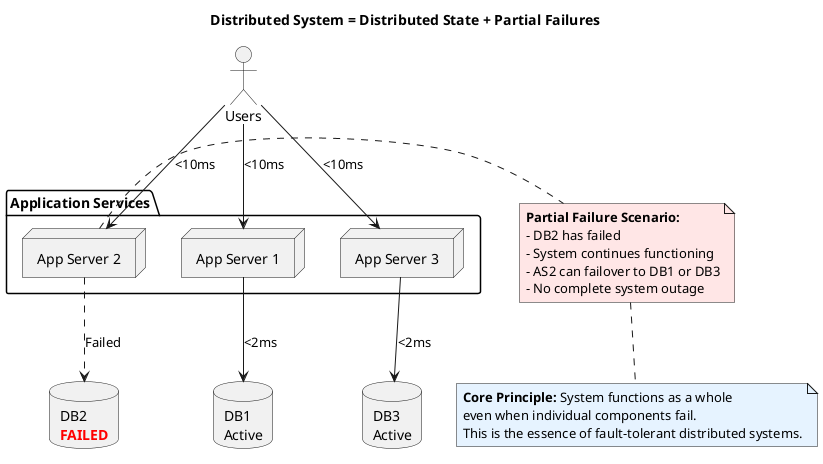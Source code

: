 @startuml

title Distributed System = Distributed State + Partial Failures

actor "Users" as Users
package "Application Services" {
  node "App Server 1" as AS1
  node "App Server 2" as AS2
  node "App Server 3" as AS3
}

database DB1 [
DB1
Active
]

database DB2_failed [
DB2
<color:red><b>FAILED</b></color>
]

database DB3 [
DB3
Active
]

Users --> AS1 : "<10ms"
Users --> AS2 : "<10ms"
Users --> AS3 : "<10ms"

AS1 --> DB1 : "<2ms"
AS2 -[dashed]-> DB2_failed : Failed
AS3 --> DB3 : "<2ms"

note right of AS2 #FFE6E6
**Partial Failure Scenario:**
- DB2 has failed
- System continues functioning
- AS2 can failover to DB1 or DB3
- No complete system outage
end note

note bottom #E6F3FF
**Core Principle:** System functions as a whole
even when individual components fail.
This is the essence of fault-tolerant distributed systems.
end note
@enduml 